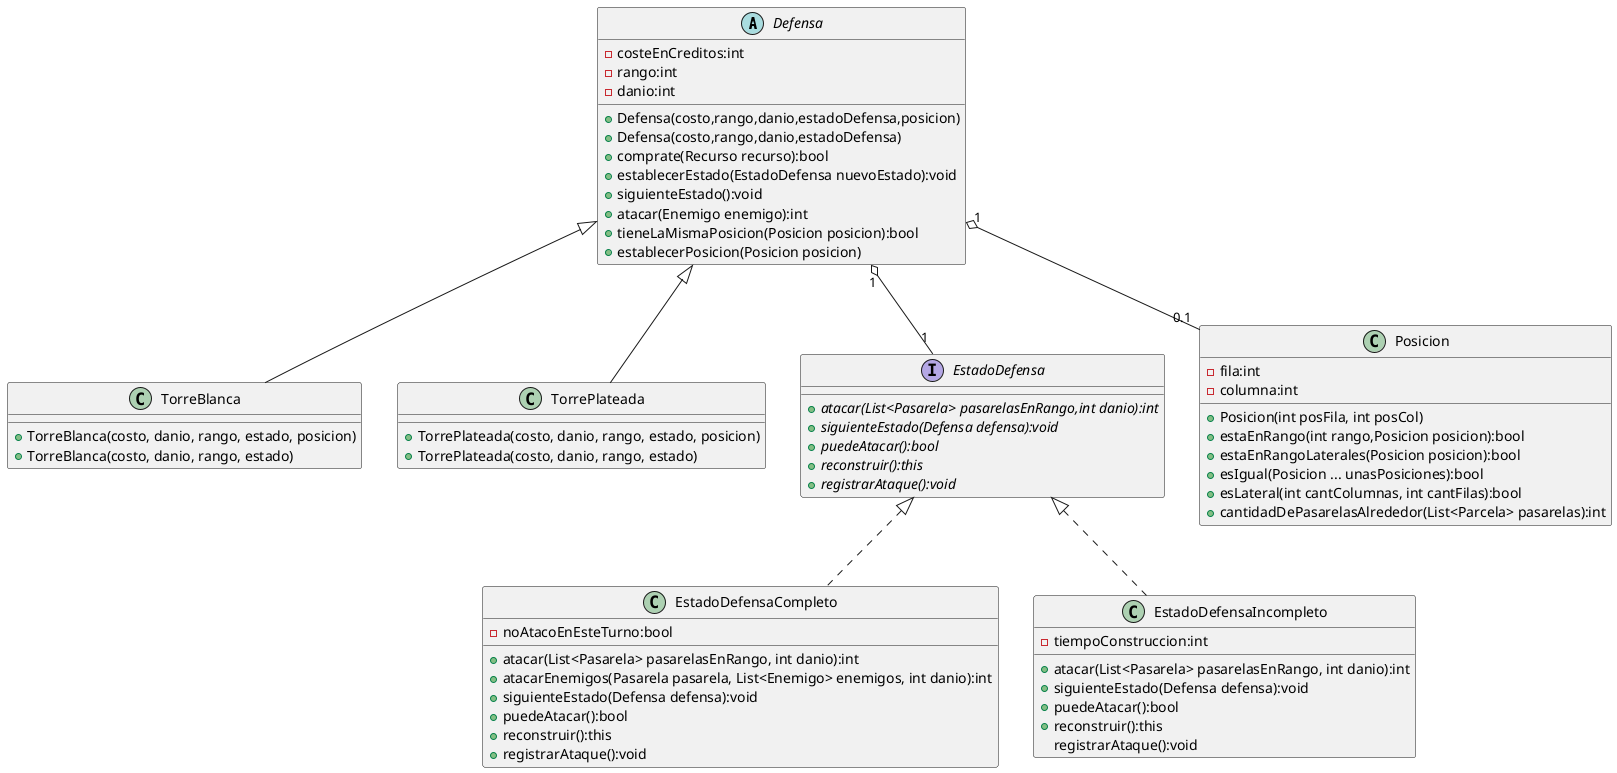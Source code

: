 @startuml

abstract Defensa {
    -costeEnCreditos:int
    -rango:int
    -danio:int
    +Defensa(costo,rango,danio,estadoDefensa,posicion)
    +Defensa(costo,rango,danio,estadoDefensa)
    +comprate(Recurso recurso):bool
    +establecerEstado(EstadoDefensa nuevoEstado):void
    +siguienteEstado():void
    +atacar(Enemigo enemigo):int
    +tieneLaMismaPosicion(Posicion posicion):bool
    +establecerPosicion(Posicion posicion)
}

class TorreBlanca {
    +TorreBlanca(costo, danio, rango, estado, posicion)
    +TorreBlanca(costo, danio, rango, estado)
}

class TorrePlateada {
    +TorrePlateada(costo, danio, rango, estado, posicion)
    +TorrePlateada(costo, danio, rango, estado)
}

interface EstadoDefensa {
    {abstract}+atacar(List<Pasarela> pasarelasEnRango,int danio):int
    {abstract}+siguienteEstado(Defensa defensa):void
    {abstract}+puedeAtacar():bool
    {abstract}+reconstruir():this
    {abstract}+registrarAtaque():void
}

class EstadoDefensaCompleto {
    -noAtacoEnEsteTurno:bool
    +atacar(List<Pasarela> pasarelasEnRango, int danio):int
    +atacarEnemigos(Pasarela pasarela, List<Enemigo> enemigos, int danio):int
    +siguienteEstado(Defensa defensa):void
    +puedeAtacar():bool
    +reconstruir():this
    +registrarAtaque():void
}

class EstadoDefensaIncompleto {
    -tiempoConstruccion:int
    +atacar(List<Pasarela> pasarelasEnRango, int danio):int
    +siguienteEstado(Defensa defensa):void
    +puedeAtacar():bool
    +reconstruir():this
    registrarAtaque():void
}

class Posicion {
    -fila:int
    -columna:int
    +Posicion(int posFila, int posCol)
    +estaEnRango(int rango,Posicion posicion):bool
    +estaEnRangoLaterales(Posicion posicion):bool
    +esIgual(Posicion ... unasPosiciones):bool
    +esLateral(int cantColumnas, int cantFilas):bool
    +cantidadDePasarelasAlrededor(List<Parcela> pasarelas):int
}

EstadoDefensa <|.. EstadoDefensaCompleto
EstadoDefensa <|.. EstadoDefensaIncompleto
Defensa <|-- TorreBlanca
Defensa <|-- TorrePlateada
Defensa "1" o-- "1" EstadoDefensa
Defensa "1" o-- "0.1" Posicion

@enduml